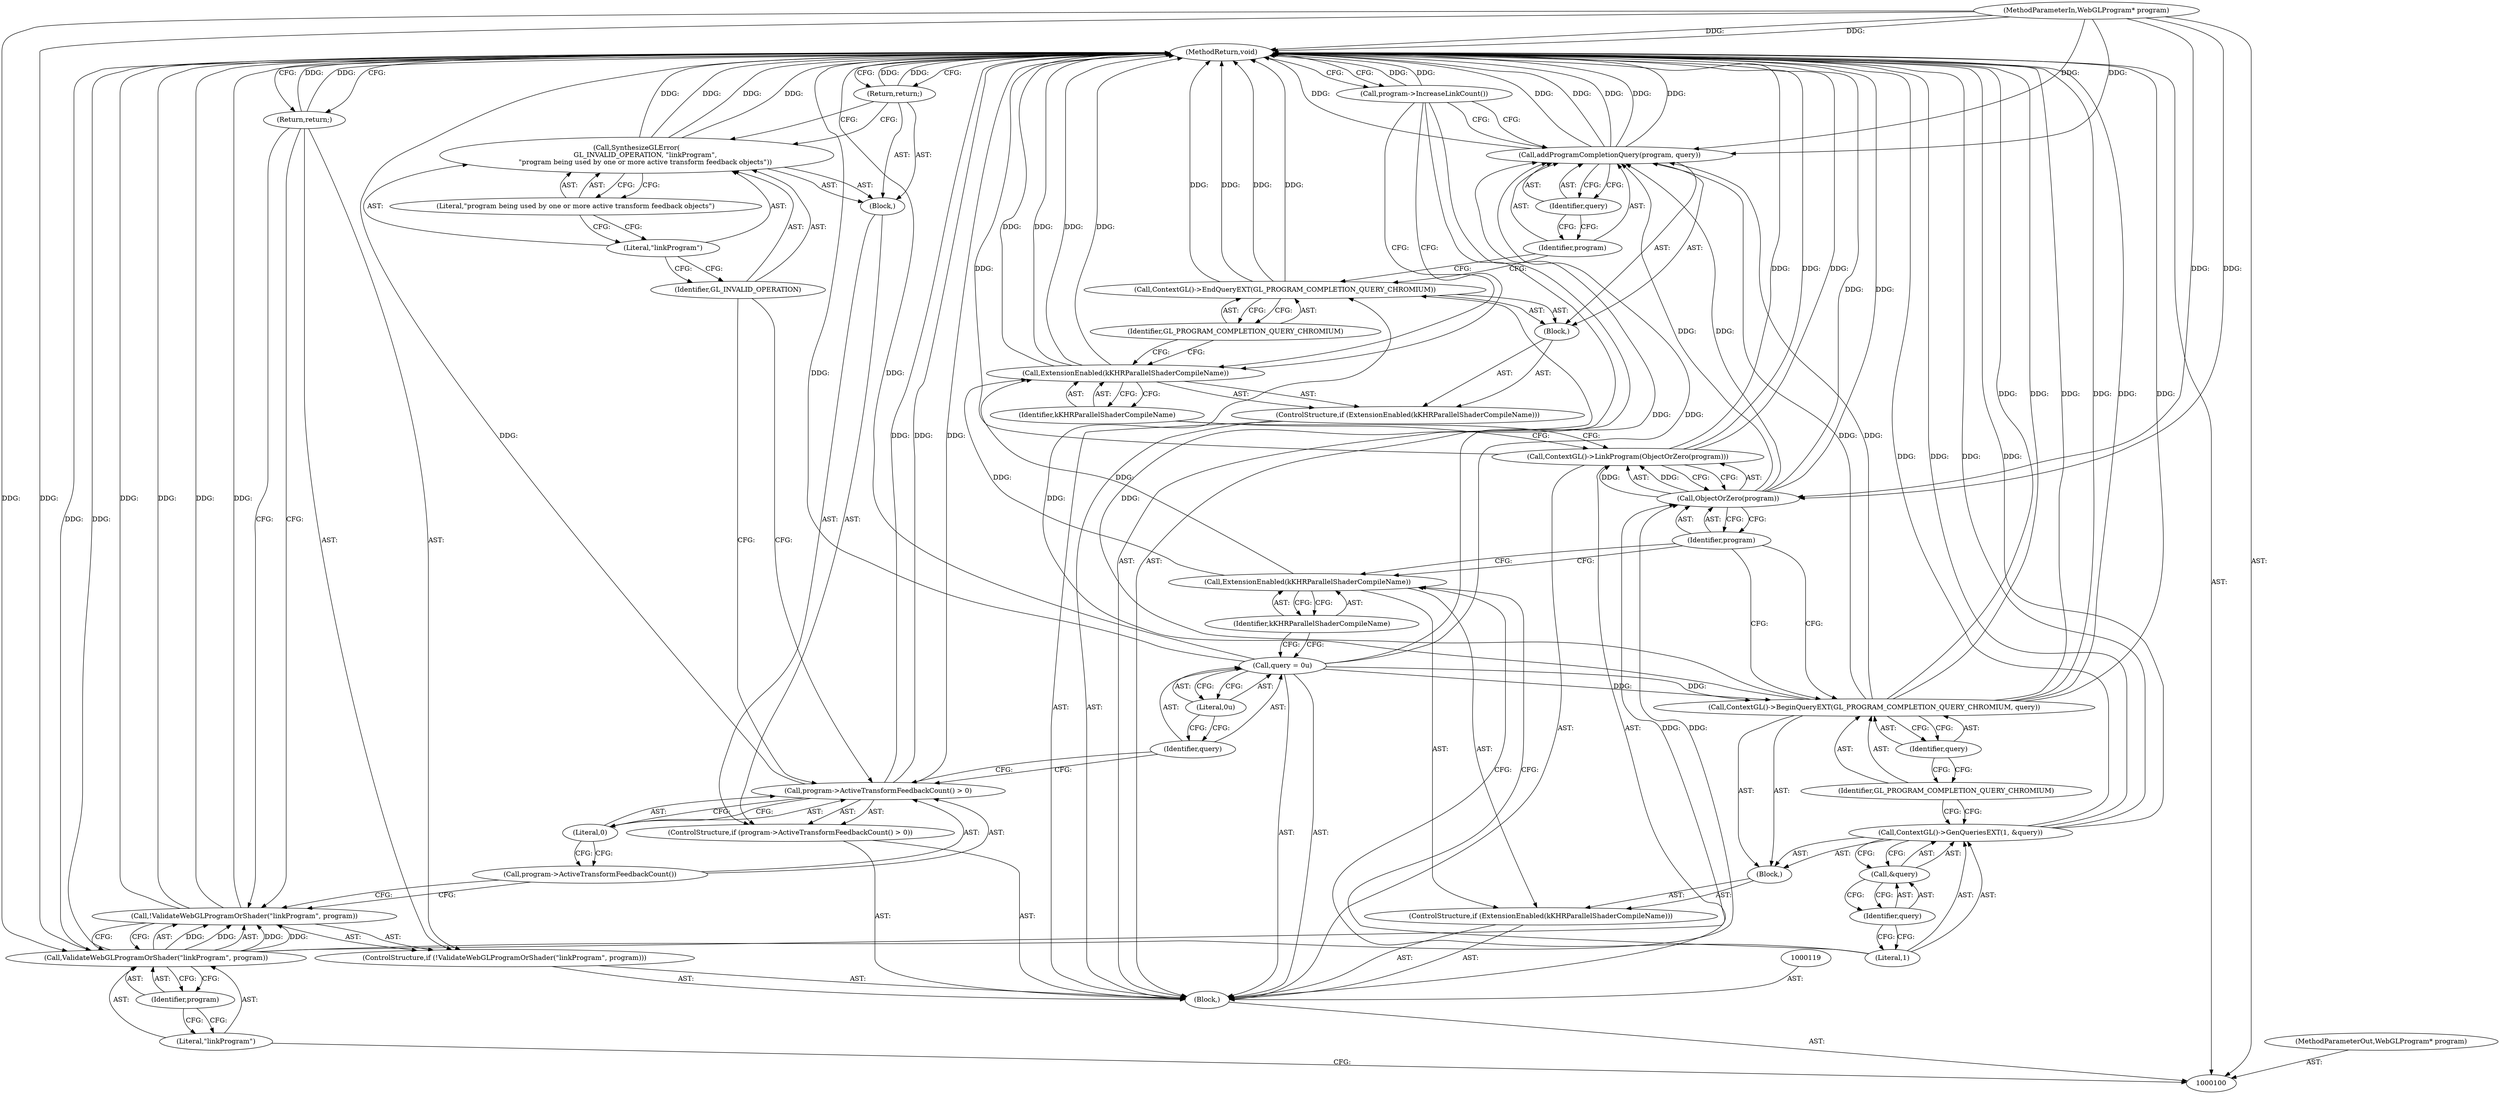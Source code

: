 digraph "0_Chrome_a4150b688a754d3d10d2ca385155b1c95d77d6ae_9" {
"1000147" [label="(MethodReturn,void)"];
"1000101" [label="(MethodParameterIn,WebGLProgram* program)"];
"1000221" [label="(MethodParameterOut,WebGLProgram* program)"];
"1000102" [label="(Block,)"];
"1000122" [label="(Literal,0u)"];
"1000120" [label="(Call,query = 0u)"];
"1000121" [label="(Identifier,query)"];
"1000123" [label="(ControlStructure,if (ExtensionEnabled(kKHRParallelShaderCompileName)))"];
"1000125" [label="(Identifier,kKHRParallelShaderCompileName)"];
"1000126" [label="(Block,)"];
"1000124" [label="(Call,ExtensionEnabled(kKHRParallelShaderCompileName))"];
"1000128" [label="(Literal,1)"];
"1000129" [label="(Call,&query)"];
"1000130" [label="(Identifier,query)"];
"1000127" [label="(Call,ContextGL()->GenQueriesEXT(1, &query))"];
"1000132" [label="(Identifier,GL_PROGRAM_COMPLETION_QUERY_CHROMIUM)"];
"1000131" [label="(Call,ContextGL()->BeginQueryEXT(GL_PROGRAM_COMPLETION_QUERY_CHROMIUM, query))"];
"1000133" [label="(Identifier,query)"];
"1000135" [label="(Call,ObjectOrZero(program))"];
"1000134" [label="(Call,ContextGL()->LinkProgram(ObjectOrZero(program)))"];
"1000136" [label="(Identifier,program)"];
"1000137" [label="(ControlStructure,if (ExtensionEnabled(kKHRParallelShaderCompileName)))"];
"1000139" [label="(Identifier,kKHRParallelShaderCompileName)"];
"1000140" [label="(Block,)"];
"1000138" [label="(Call,ExtensionEnabled(kKHRParallelShaderCompileName))"];
"1000142" [label="(Identifier,GL_PROGRAM_COMPLETION_QUERY_CHROMIUM)"];
"1000141" [label="(Call,ContextGL()->EndQueryEXT(GL_PROGRAM_COMPLETION_QUERY_CHROMIUM))"];
"1000103" [label="(ControlStructure,if (!ValidateWebGLProgramOrShader(\"linkProgram\", program)))"];
"1000106" [label="(Literal,\"linkProgram\")"];
"1000107" [label="(Identifier,program)"];
"1000104" [label="(Call,!ValidateWebGLProgramOrShader(\"linkProgram\", program))"];
"1000105" [label="(Call,ValidateWebGLProgramOrShader(\"linkProgram\", program))"];
"1000144" [label="(Identifier,program)"];
"1000145" [label="(Identifier,query)"];
"1000143" [label="(Call,addProgramCompletionQuery(program, query))"];
"1000146" [label="(Call,program->IncreaseLinkCount())"];
"1000108" [label="(Return,return;)"];
"1000109" [label="(ControlStructure,if (program->ActiveTransformFeedbackCount() > 0))"];
"1000112" [label="(Literal,0)"];
"1000113" [label="(Block,)"];
"1000110" [label="(Call,program->ActiveTransformFeedbackCount() > 0)"];
"1000111" [label="(Call,program->ActiveTransformFeedbackCount())"];
"1000114" [label="(Call,SynthesizeGLError(\n        GL_INVALID_OPERATION, \"linkProgram\",\n        \"program being used by one or more active transform feedback objects\"))"];
"1000116" [label="(Literal,\"linkProgram\")"];
"1000115" [label="(Identifier,GL_INVALID_OPERATION)"];
"1000117" [label="(Literal,\"program being used by one or more active transform feedback objects\")"];
"1000118" [label="(Return,return;)"];
"1000147" -> "1000100"  [label="AST: "];
"1000147" -> "1000108"  [label="CFG: "];
"1000147" -> "1000118"  [label="CFG: "];
"1000147" -> "1000146"  [label="CFG: "];
"1000108" -> "1000147"  [label="DDG: "];
"1000141" -> "1000147"  [label="DDG: "];
"1000141" -> "1000147"  [label="DDG: "];
"1000105" -> "1000147"  [label="DDG: "];
"1000104" -> "1000147"  [label="DDG: "];
"1000104" -> "1000147"  [label="DDG: "];
"1000114" -> "1000147"  [label="DDG: "];
"1000114" -> "1000147"  [label="DDG: "];
"1000127" -> "1000147"  [label="DDG: "];
"1000127" -> "1000147"  [label="DDG: "];
"1000131" -> "1000147"  [label="DDG: "];
"1000131" -> "1000147"  [label="DDG: "];
"1000131" -> "1000147"  [label="DDG: "];
"1000138" -> "1000147"  [label="DDG: "];
"1000138" -> "1000147"  [label="DDG: "];
"1000146" -> "1000147"  [label="DDG: "];
"1000110" -> "1000147"  [label="DDG: "];
"1000110" -> "1000147"  [label="DDG: "];
"1000143" -> "1000147"  [label="DDG: "];
"1000143" -> "1000147"  [label="DDG: "];
"1000143" -> "1000147"  [label="DDG: "];
"1000134" -> "1000147"  [label="DDG: "];
"1000134" -> "1000147"  [label="DDG: "];
"1000120" -> "1000147"  [label="DDG: "];
"1000101" -> "1000147"  [label="DDG: "];
"1000135" -> "1000147"  [label="DDG: "];
"1000118" -> "1000147"  [label="DDG: "];
"1000101" -> "1000100"  [label="AST: "];
"1000101" -> "1000147"  [label="DDG: "];
"1000101" -> "1000105"  [label="DDG: "];
"1000101" -> "1000135"  [label="DDG: "];
"1000101" -> "1000143"  [label="DDG: "];
"1000221" -> "1000100"  [label="AST: "];
"1000102" -> "1000100"  [label="AST: "];
"1000103" -> "1000102"  [label="AST: "];
"1000109" -> "1000102"  [label="AST: "];
"1000119" -> "1000102"  [label="AST: "];
"1000120" -> "1000102"  [label="AST: "];
"1000123" -> "1000102"  [label="AST: "];
"1000134" -> "1000102"  [label="AST: "];
"1000137" -> "1000102"  [label="AST: "];
"1000146" -> "1000102"  [label="AST: "];
"1000122" -> "1000120"  [label="AST: "];
"1000122" -> "1000121"  [label="CFG: "];
"1000120" -> "1000122"  [label="CFG: "];
"1000120" -> "1000102"  [label="AST: "];
"1000120" -> "1000122"  [label="CFG: "];
"1000121" -> "1000120"  [label="AST: "];
"1000122" -> "1000120"  [label="AST: "];
"1000125" -> "1000120"  [label="CFG: "];
"1000120" -> "1000147"  [label="DDG: "];
"1000120" -> "1000131"  [label="DDG: "];
"1000120" -> "1000143"  [label="DDG: "];
"1000121" -> "1000120"  [label="AST: "];
"1000121" -> "1000110"  [label="CFG: "];
"1000122" -> "1000121"  [label="CFG: "];
"1000123" -> "1000102"  [label="AST: "];
"1000124" -> "1000123"  [label="AST: "];
"1000126" -> "1000123"  [label="AST: "];
"1000125" -> "1000124"  [label="AST: "];
"1000125" -> "1000120"  [label="CFG: "];
"1000124" -> "1000125"  [label="CFG: "];
"1000126" -> "1000123"  [label="AST: "];
"1000127" -> "1000126"  [label="AST: "];
"1000131" -> "1000126"  [label="AST: "];
"1000124" -> "1000123"  [label="AST: "];
"1000124" -> "1000125"  [label="CFG: "];
"1000125" -> "1000124"  [label="AST: "];
"1000128" -> "1000124"  [label="CFG: "];
"1000136" -> "1000124"  [label="CFG: "];
"1000124" -> "1000138"  [label="DDG: "];
"1000128" -> "1000127"  [label="AST: "];
"1000128" -> "1000124"  [label="CFG: "];
"1000130" -> "1000128"  [label="CFG: "];
"1000129" -> "1000127"  [label="AST: "];
"1000129" -> "1000130"  [label="CFG: "];
"1000130" -> "1000129"  [label="AST: "];
"1000127" -> "1000129"  [label="CFG: "];
"1000130" -> "1000129"  [label="AST: "];
"1000130" -> "1000128"  [label="CFG: "];
"1000129" -> "1000130"  [label="CFG: "];
"1000127" -> "1000126"  [label="AST: "];
"1000127" -> "1000129"  [label="CFG: "];
"1000128" -> "1000127"  [label="AST: "];
"1000129" -> "1000127"  [label="AST: "];
"1000132" -> "1000127"  [label="CFG: "];
"1000127" -> "1000147"  [label="DDG: "];
"1000127" -> "1000147"  [label="DDG: "];
"1000132" -> "1000131"  [label="AST: "];
"1000132" -> "1000127"  [label="CFG: "];
"1000133" -> "1000132"  [label="CFG: "];
"1000131" -> "1000126"  [label="AST: "];
"1000131" -> "1000133"  [label="CFG: "];
"1000132" -> "1000131"  [label="AST: "];
"1000133" -> "1000131"  [label="AST: "];
"1000136" -> "1000131"  [label="CFG: "];
"1000131" -> "1000147"  [label="DDG: "];
"1000131" -> "1000147"  [label="DDG: "];
"1000131" -> "1000147"  [label="DDG: "];
"1000120" -> "1000131"  [label="DDG: "];
"1000131" -> "1000141"  [label="DDG: "];
"1000131" -> "1000143"  [label="DDG: "];
"1000133" -> "1000131"  [label="AST: "];
"1000133" -> "1000132"  [label="CFG: "];
"1000131" -> "1000133"  [label="CFG: "];
"1000135" -> "1000134"  [label="AST: "];
"1000135" -> "1000136"  [label="CFG: "];
"1000136" -> "1000135"  [label="AST: "];
"1000134" -> "1000135"  [label="CFG: "];
"1000135" -> "1000147"  [label="DDG: "];
"1000135" -> "1000134"  [label="DDG: "];
"1000105" -> "1000135"  [label="DDG: "];
"1000101" -> "1000135"  [label="DDG: "];
"1000135" -> "1000143"  [label="DDG: "];
"1000134" -> "1000102"  [label="AST: "];
"1000134" -> "1000135"  [label="CFG: "];
"1000135" -> "1000134"  [label="AST: "];
"1000139" -> "1000134"  [label="CFG: "];
"1000134" -> "1000147"  [label="DDG: "];
"1000134" -> "1000147"  [label="DDG: "];
"1000135" -> "1000134"  [label="DDG: "];
"1000136" -> "1000135"  [label="AST: "];
"1000136" -> "1000131"  [label="CFG: "];
"1000136" -> "1000124"  [label="CFG: "];
"1000135" -> "1000136"  [label="CFG: "];
"1000137" -> "1000102"  [label="AST: "];
"1000138" -> "1000137"  [label="AST: "];
"1000140" -> "1000137"  [label="AST: "];
"1000139" -> "1000138"  [label="AST: "];
"1000139" -> "1000134"  [label="CFG: "];
"1000138" -> "1000139"  [label="CFG: "];
"1000140" -> "1000137"  [label="AST: "];
"1000141" -> "1000140"  [label="AST: "];
"1000143" -> "1000140"  [label="AST: "];
"1000138" -> "1000137"  [label="AST: "];
"1000138" -> "1000139"  [label="CFG: "];
"1000139" -> "1000138"  [label="AST: "];
"1000142" -> "1000138"  [label="CFG: "];
"1000146" -> "1000138"  [label="CFG: "];
"1000138" -> "1000147"  [label="DDG: "];
"1000138" -> "1000147"  [label="DDG: "];
"1000124" -> "1000138"  [label="DDG: "];
"1000142" -> "1000141"  [label="AST: "];
"1000142" -> "1000138"  [label="CFG: "];
"1000141" -> "1000142"  [label="CFG: "];
"1000141" -> "1000140"  [label="AST: "];
"1000141" -> "1000142"  [label="CFG: "];
"1000142" -> "1000141"  [label="AST: "];
"1000144" -> "1000141"  [label="CFG: "];
"1000141" -> "1000147"  [label="DDG: "];
"1000141" -> "1000147"  [label="DDG: "];
"1000131" -> "1000141"  [label="DDG: "];
"1000103" -> "1000102"  [label="AST: "];
"1000104" -> "1000103"  [label="AST: "];
"1000108" -> "1000103"  [label="AST: "];
"1000106" -> "1000105"  [label="AST: "];
"1000106" -> "1000100"  [label="CFG: "];
"1000107" -> "1000106"  [label="CFG: "];
"1000107" -> "1000105"  [label="AST: "];
"1000107" -> "1000106"  [label="CFG: "];
"1000105" -> "1000107"  [label="CFG: "];
"1000104" -> "1000103"  [label="AST: "];
"1000104" -> "1000105"  [label="CFG: "];
"1000105" -> "1000104"  [label="AST: "];
"1000108" -> "1000104"  [label="CFG: "];
"1000111" -> "1000104"  [label="CFG: "];
"1000104" -> "1000147"  [label="DDG: "];
"1000104" -> "1000147"  [label="DDG: "];
"1000105" -> "1000104"  [label="DDG: "];
"1000105" -> "1000104"  [label="DDG: "];
"1000105" -> "1000104"  [label="AST: "];
"1000105" -> "1000107"  [label="CFG: "];
"1000106" -> "1000105"  [label="AST: "];
"1000107" -> "1000105"  [label="AST: "];
"1000104" -> "1000105"  [label="CFG: "];
"1000105" -> "1000147"  [label="DDG: "];
"1000105" -> "1000104"  [label="DDG: "];
"1000105" -> "1000104"  [label="DDG: "];
"1000101" -> "1000105"  [label="DDG: "];
"1000105" -> "1000135"  [label="DDG: "];
"1000144" -> "1000143"  [label="AST: "];
"1000144" -> "1000141"  [label="CFG: "];
"1000145" -> "1000144"  [label="CFG: "];
"1000145" -> "1000143"  [label="AST: "];
"1000145" -> "1000144"  [label="CFG: "];
"1000143" -> "1000145"  [label="CFG: "];
"1000143" -> "1000140"  [label="AST: "];
"1000143" -> "1000145"  [label="CFG: "];
"1000144" -> "1000143"  [label="AST: "];
"1000145" -> "1000143"  [label="AST: "];
"1000146" -> "1000143"  [label="CFG: "];
"1000143" -> "1000147"  [label="DDG: "];
"1000143" -> "1000147"  [label="DDG: "];
"1000143" -> "1000147"  [label="DDG: "];
"1000135" -> "1000143"  [label="DDG: "];
"1000101" -> "1000143"  [label="DDG: "];
"1000120" -> "1000143"  [label="DDG: "];
"1000131" -> "1000143"  [label="DDG: "];
"1000146" -> "1000102"  [label="AST: "];
"1000146" -> "1000143"  [label="CFG: "];
"1000146" -> "1000138"  [label="CFG: "];
"1000147" -> "1000146"  [label="CFG: "];
"1000146" -> "1000147"  [label="DDG: "];
"1000108" -> "1000103"  [label="AST: "];
"1000108" -> "1000104"  [label="CFG: "];
"1000147" -> "1000108"  [label="CFG: "];
"1000108" -> "1000147"  [label="DDG: "];
"1000109" -> "1000102"  [label="AST: "];
"1000110" -> "1000109"  [label="AST: "];
"1000113" -> "1000109"  [label="AST: "];
"1000112" -> "1000110"  [label="AST: "];
"1000112" -> "1000111"  [label="CFG: "];
"1000110" -> "1000112"  [label="CFG: "];
"1000113" -> "1000109"  [label="AST: "];
"1000114" -> "1000113"  [label="AST: "];
"1000118" -> "1000113"  [label="AST: "];
"1000110" -> "1000109"  [label="AST: "];
"1000110" -> "1000112"  [label="CFG: "];
"1000111" -> "1000110"  [label="AST: "];
"1000112" -> "1000110"  [label="AST: "];
"1000115" -> "1000110"  [label="CFG: "];
"1000121" -> "1000110"  [label="CFG: "];
"1000110" -> "1000147"  [label="DDG: "];
"1000110" -> "1000147"  [label="DDG: "];
"1000111" -> "1000110"  [label="AST: "];
"1000111" -> "1000104"  [label="CFG: "];
"1000112" -> "1000111"  [label="CFG: "];
"1000114" -> "1000113"  [label="AST: "];
"1000114" -> "1000117"  [label="CFG: "];
"1000115" -> "1000114"  [label="AST: "];
"1000116" -> "1000114"  [label="AST: "];
"1000117" -> "1000114"  [label="AST: "];
"1000118" -> "1000114"  [label="CFG: "];
"1000114" -> "1000147"  [label="DDG: "];
"1000114" -> "1000147"  [label="DDG: "];
"1000116" -> "1000114"  [label="AST: "];
"1000116" -> "1000115"  [label="CFG: "];
"1000117" -> "1000116"  [label="CFG: "];
"1000115" -> "1000114"  [label="AST: "];
"1000115" -> "1000110"  [label="CFG: "];
"1000116" -> "1000115"  [label="CFG: "];
"1000117" -> "1000114"  [label="AST: "];
"1000117" -> "1000116"  [label="CFG: "];
"1000114" -> "1000117"  [label="CFG: "];
"1000118" -> "1000113"  [label="AST: "];
"1000118" -> "1000114"  [label="CFG: "];
"1000147" -> "1000118"  [label="CFG: "];
"1000118" -> "1000147"  [label="DDG: "];
}
